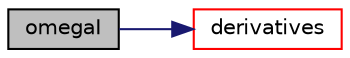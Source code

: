 digraph "omegaI"
{
  bgcolor="transparent";
  edge [fontname="Helvetica",fontsize="10",labelfontname="Helvetica",labelfontsize="10"];
  node [fontname="Helvetica",fontsize="10",shape=record];
  rankdir="LR";
  Node1 [label="omegaI",height=0.2,width=0.4,color="black", fillcolor="grey75", style="filled", fontcolor="black"];
  Node1 -> Node2 [color="midnightblue",fontsize="10",style="solid",fontname="Helvetica"];
  Node2 [label="derivatives",height=0.2,width=0.4,color="red",URL="$a02043.html#ad3a6a2c451d4a4d55f3b28560512aea3",tooltip="Calculate the derivatives in dydx. "];
}

